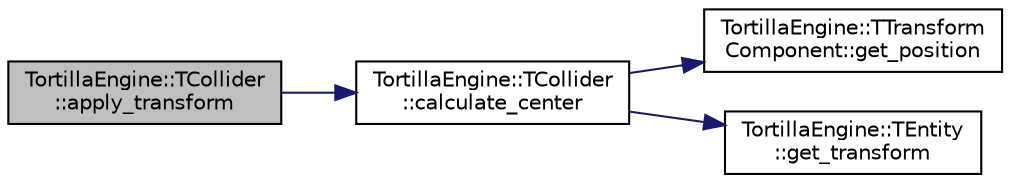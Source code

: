 digraph "TortillaEngine::TCollider::apply_transform"
{
 // LATEX_PDF_SIZE
  edge [fontname="Helvetica",fontsize="10",labelfontname="Helvetica",labelfontsize="10"];
  node [fontname="Helvetica",fontsize="10",shape=record];
  rankdir="LR";
  Node1 [label="TortillaEngine::TCollider\l::apply_transform",height=0.2,width=0.4,color="black", fillcolor="grey75", style="filled", fontcolor="black",tooltip="Apply the transform of the parent."];
  Node1 -> Node2 [color="midnightblue",fontsize="10",style="solid",fontname="Helvetica"];
  Node2 [label="TortillaEngine::TCollider\l::calculate_center",height=0.2,width=0.4,color="black", fillcolor="white", style="filled",URL="$class_tortilla_engine_1_1_t_collider.html#a86f0440dfa2d5b048e1aa51496ce7b29",tooltip="Calculates the center of the collider."];
  Node2 -> Node3 [color="midnightblue",fontsize="10",style="solid",fontname="Helvetica"];
  Node3 [label="TortillaEngine::TTransform\lComponent::get_position",height=0.2,width=0.4,color="black", fillcolor="white", style="filled",URL="$class_tortilla_engine_1_1_t_transform_component.html#a2c75247bf22af67ef2c8bd49fbde5f1d",tooltip="Gets the position."];
  Node2 -> Node4 [color="midnightblue",fontsize="10",style="solid",fontname="Helvetica"];
  Node4 [label="TortillaEngine::TEntity\l::get_transform",height=0.2,width=0.4,color="black", fillcolor="white", style="filled",URL="$class_tortilla_engine_1_1_t_entity.html#adabe9ed284fc32a6bb8da29ad67782f7",tooltip="Gets the local transfrom component of the entity."];
}
